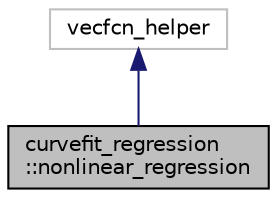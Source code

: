 digraph "curvefit_regression::nonlinear_regression"
{
  edge [fontname="Helvetica",fontsize="10",labelfontname="Helvetica",labelfontsize="10"];
  node [fontname="Helvetica",fontsize="10",shape=record];
  Node1 [label="curvefit_regression\l::nonlinear_regression",height=0.2,width=0.4,color="black", fillcolor="grey75", style="filled", fontcolor="black"];
  Node2 -> Node1 [dir="back",color="midnightblue",fontsize="10",style="solid",fontname="Helvetica"];
  Node2 [label="vecfcn_helper",height=0.2,width=0.4,color="grey75", fillcolor="white", style="filled"];
}
